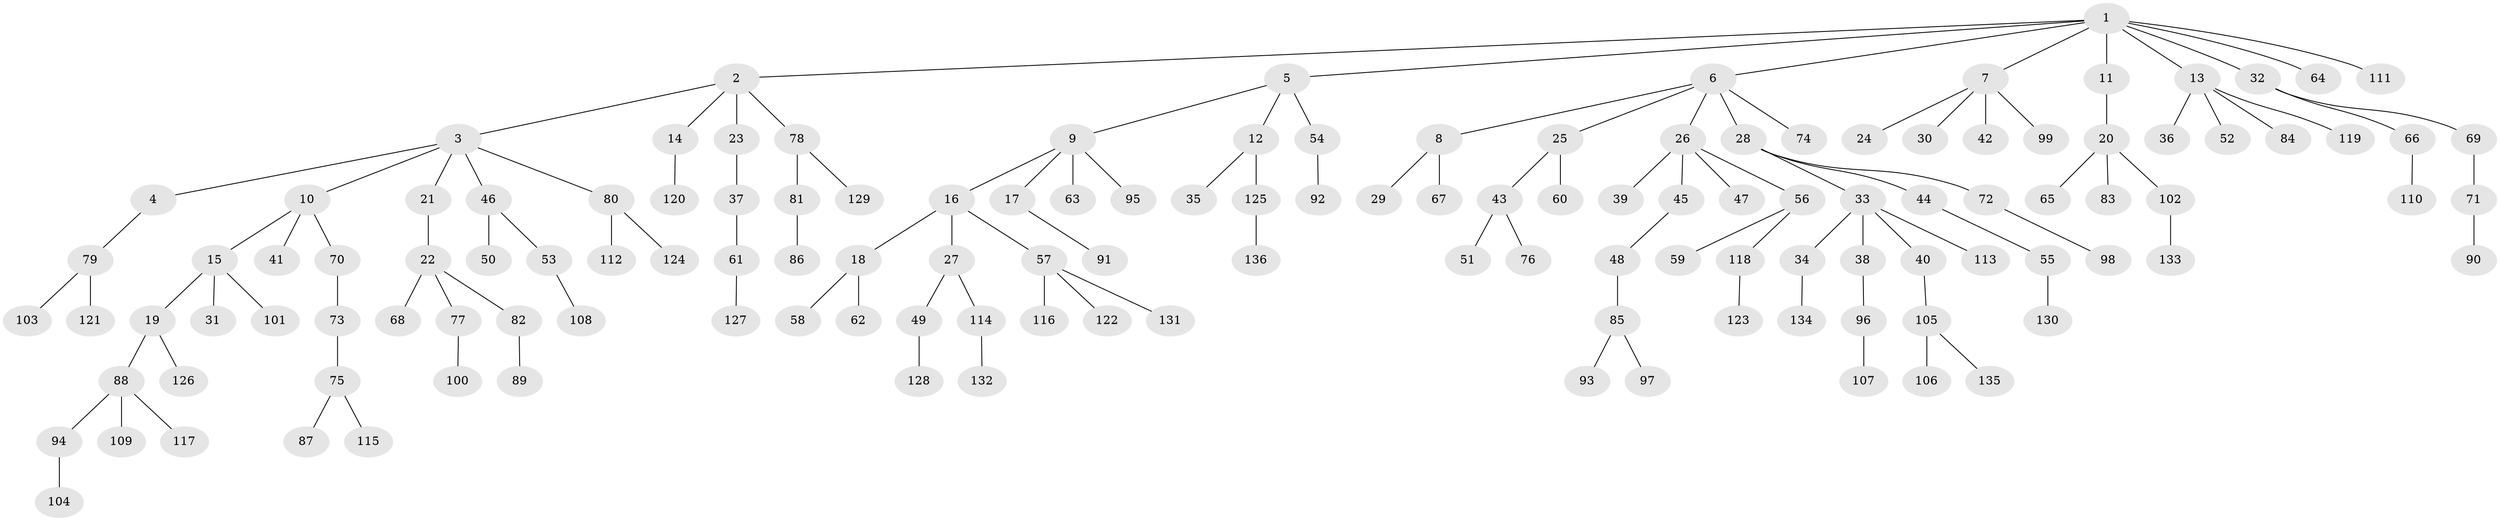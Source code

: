 // coarse degree distribution, {20: 0.025, 11: 0.025, 8: 0.025, 1: 0.875, 2: 0.05}
// Generated by graph-tools (version 1.1) at 2025/19/03/04/25 18:19:13]
// undirected, 136 vertices, 135 edges
graph export_dot {
graph [start="1"]
  node [color=gray90,style=filled];
  1;
  2;
  3;
  4;
  5;
  6;
  7;
  8;
  9;
  10;
  11;
  12;
  13;
  14;
  15;
  16;
  17;
  18;
  19;
  20;
  21;
  22;
  23;
  24;
  25;
  26;
  27;
  28;
  29;
  30;
  31;
  32;
  33;
  34;
  35;
  36;
  37;
  38;
  39;
  40;
  41;
  42;
  43;
  44;
  45;
  46;
  47;
  48;
  49;
  50;
  51;
  52;
  53;
  54;
  55;
  56;
  57;
  58;
  59;
  60;
  61;
  62;
  63;
  64;
  65;
  66;
  67;
  68;
  69;
  70;
  71;
  72;
  73;
  74;
  75;
  76;
  77;
  78;
  79;
  80;
  81;
  82;
  83;
  84;
  85;
  86;
  87;
  88;
  89;
  90;
  91;
  92;
  93;
  94;
  95;
  96;
  97;
  98;
  99;
  100;
  101;
  102;
  103;
  104;
  105;
  106;
  107;
  108;
  109;
  110;
  111;
  112;
  113;
  114;
  115;
  116;
  117;
  118;
  119;
  120;
  121;
  122;
  123;
  124;
  125;
  126;
  127;
  128;
  129;
  130;
  131;
  132;
  133;
  134;
  135;
  136;
  1 -- 2;
  1 -- 5;
  1 -- 6;
  1 -- 7;
  1 -- 11;
  1 -- 13;
  1 -- 32;
  1 -- 64;
  1 -- 111;
  2 -- 3;
  2 -- 14;
  2 -- 23;
  2 -- 78;
  3 -- 4;
  3 -- 10;
  3 -- 21;
  3 -- 46;
  3 -- 80;
  4 -- 79;
  5 -- 9;
  5 -- 12;
  5 -- 54;
  6 -- 8;
  6 -- 25;
  6 -- 26;
  6 -- 28;
  6 -- 74;
  7 -- 24;
  7 -- 30;
  7 -- 42;
  7 -- 99;
  8 -- 29;
  8 -- 67;
  9 -- 16;
  9 -- 17;
  9 -- 63;
  9 -- 95;
  10 -- 15;
  10 -- 41;
  10 -- 70;
  11 -- 20;
  12 -- 35;
  12 -- 125;
  13 -- 36;
  13 -- 52;
  13 -- 84;
  13 -- 119;
  14 -- 120;
  15 -- 19;
  15 -- 31;
  15 -- 101;
  16 -- 18;
  16 -- 27;
  16 -- 57;
  17 -- 91;
  18 -- 58;
  18 -- 62;
  19 -- 88;
  19 -- 126;
  20 -- 65;
  20 -- 83;
  20 -- 102;
  21 -- 22;
  22 -- 68;
  22 -- 77;
  22 -- 82;
  23 -- 37;
  25 -- 43;
  25 -- 60;
  26 -- 39;
  26 -- 45;
  26 -- 47;
  26 -- 56;
  27 -- 49;
  27 -- 114;
  28 -- 33;
  28 -- 44;
  28 -- 72;
  32 -- 66;
  32 -- 69;
  33 -- 34;
  33 -- 38;
  33 -- 40;
  33 -- 113;
  34 -- 134;
  37 -- 61;
  38 -- 96;
  40 -- 105;
  43 -- 51;
  43 -- 76;
  44 -- 55;
  45 -- 48;
  46 -- 50;
  46 -- 53;
  48 -- 85;
  49 -- 128;
  53 -- 108;
  54 -- 92;
  55 -- 130;
  56 -- 59;
  56 -- 118;
  57 -- 116;
  57 -- 122;
  57 -- 131;
  61 -- 127;
  66 -- 110;
  69 -- 71;
  70 -- 73;
  71 -- 90;
  72 -- 98;
  73 -- 75;
  75 -- 87;
  75 -- 115;
  77 -- 100;
  78 -- 81;
  78 -- 129;
  79 -- 103;
  79 -- 121;
  80 -- 112;
  80 -- 124;
  81 -- 86;
  82 -- 89;
  85 -- 93;
  85 -- 97;
  88 -- 94;
  88 -- 109;
  88 -- 117;
  94 -- 104;
  96 -- 107;
  102 -- 133;
  105 -- 106;
  105 -- 135;
  114 -- 132;
  118 -- 123;
  125 -- 136;
}
